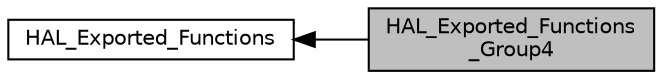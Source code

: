digraph "HAL_Exported_Functions_Group4"
{
  edge [fontname="Helvetica",fontsize="10",labelfontname="Helvetica",labelfontsize="10"];
  node [fontname="Helvetica",fontsize="10",shape=box];
  rankdir=LR;
  Node2 [label="HAL_Exported_Functions",height=0.2,width=0.4,color="black", fillcolor="white", style="filled",URL="$group__HAL__Exported__Functions.html",tooltip=" "];
  Node1 [label="HAL_Exported_Functions\l_Group4",height=0.2,width=0.4,color="black", fillcolor="grey75", style="filled", fontcolor="black",tooltip=" "];
  Node2->Node1 [shape=plaintext, dir="back", style="solid"];
}

